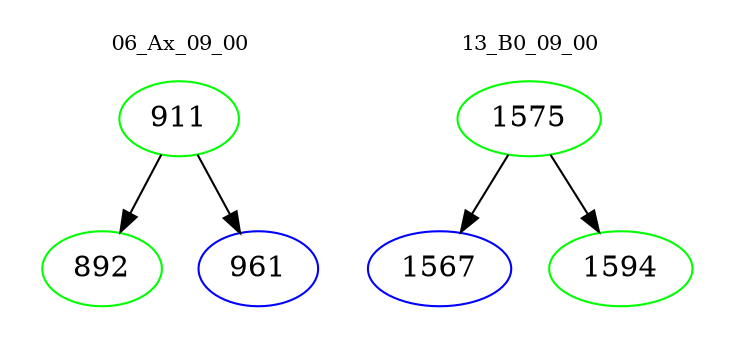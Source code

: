 digraph{
subgraph cluster_0 {
color = white
label = "06_Ax_09_00";
fontsize=10;
T0_911 [label="911", color="green"]
T0_911 -> T0_892 [color="black"]
T0_892 [label="892", color="green"]
T0_911 -> T0_961 [color="black"]
T0_961 [label="961", color="blue"]
}
subgraph cluster_1 {
color = white
label = "13_B0_09_00";
fontsize=10;
T1_1575 [label="1575", color="green"]
T1_1575 -> T1_1567 [color="black"]
T1_1567 [label="1567", color="blue"]
T1_1575 -> T1_1594 [color="black"]
T1_1594 [label="1594", color="green"]
}
}
